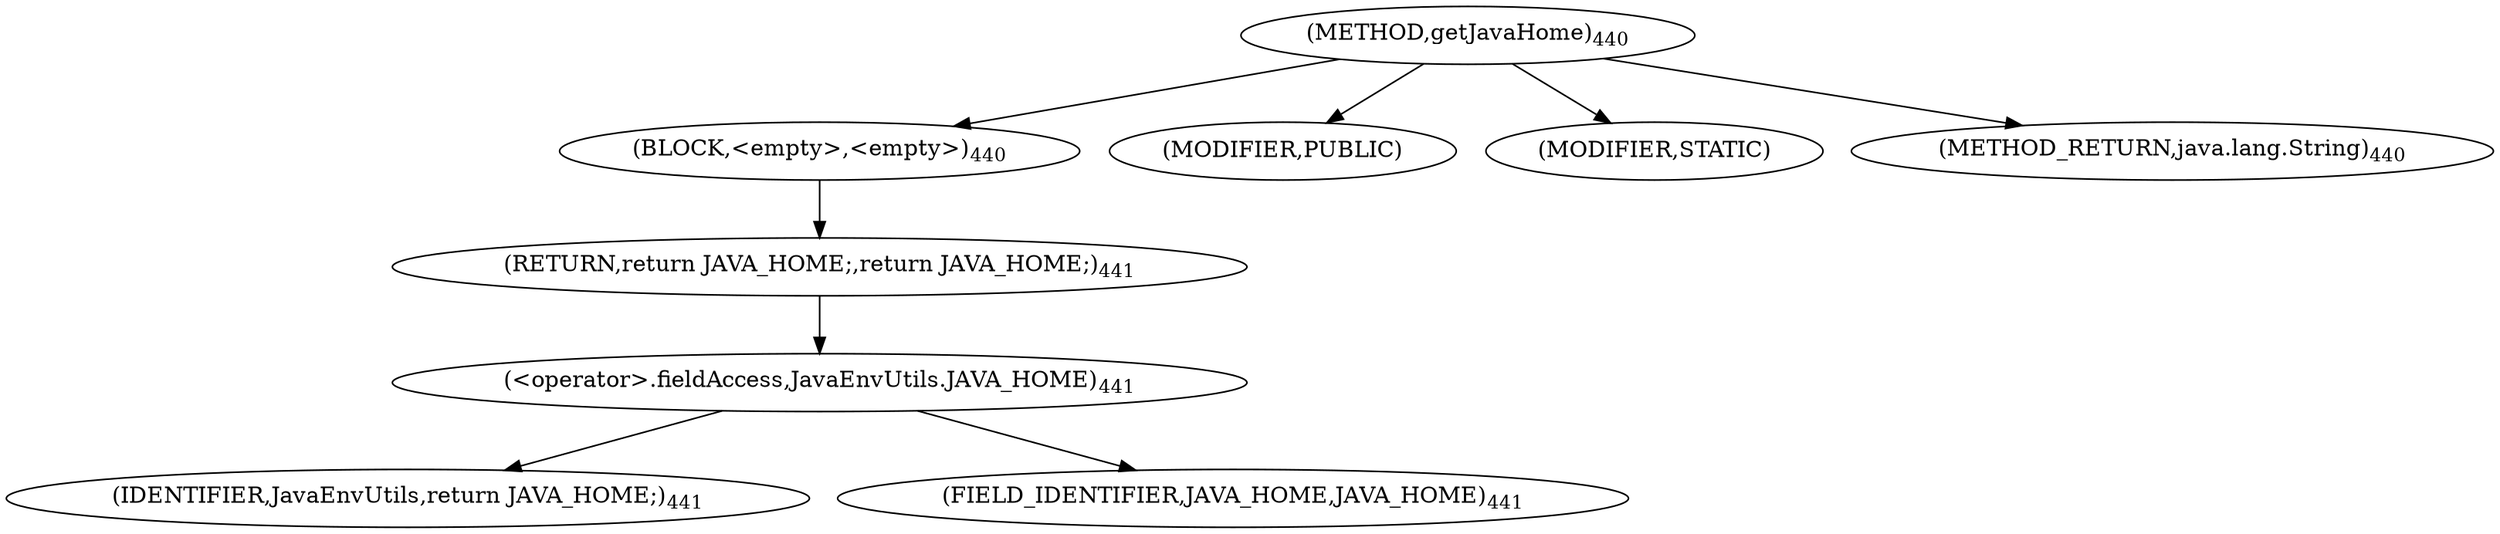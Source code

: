 digraph "getJavaHome" {  
"642" [label = <(METHOD,getJavaHome)<SUB>440</SUB>> ]
"643" [label = <(BLOCK,&lt;empty&gt;,&lt;empty&gt;)<SUB>440</SUB>> ]
"644" [label = <(RETURN,return JAVA_HOME;,return JAVA_HOME;)<SUB>441</SUB>> ]
"645" [label = <(&lt;operator&gt;.fieldAccess,JavaEnvUtils.JAVA_HOME)<SUB>441</SUB>> ]
"646" [label = <(IDENTIFIER,JavaEnvUtils,return JAVA_HOME;)<SUB>441</SUB>> ]
"647" [label = <(FIELD_IDENTIFIER,JAVA_HOME,JAVA_HOME)<SUB>441</SUB>> ]
"648" [label = <(MODIFIER,PUBLIC)> ]
"649" [label = <(MODIFIER,STATIC)> ]
"650" [label = <(METHOD_RETURN,java.lang.String)<SUB>440</SUB>> ]
  "642" -> "643" 
  "642" -> "648" 
  "642" -> "649" 
  "642" -> "650" 
  "643" -> "644" 
  "644" -> "645" 
  "645" -> "646" 
  "645" -> "647" 
}
